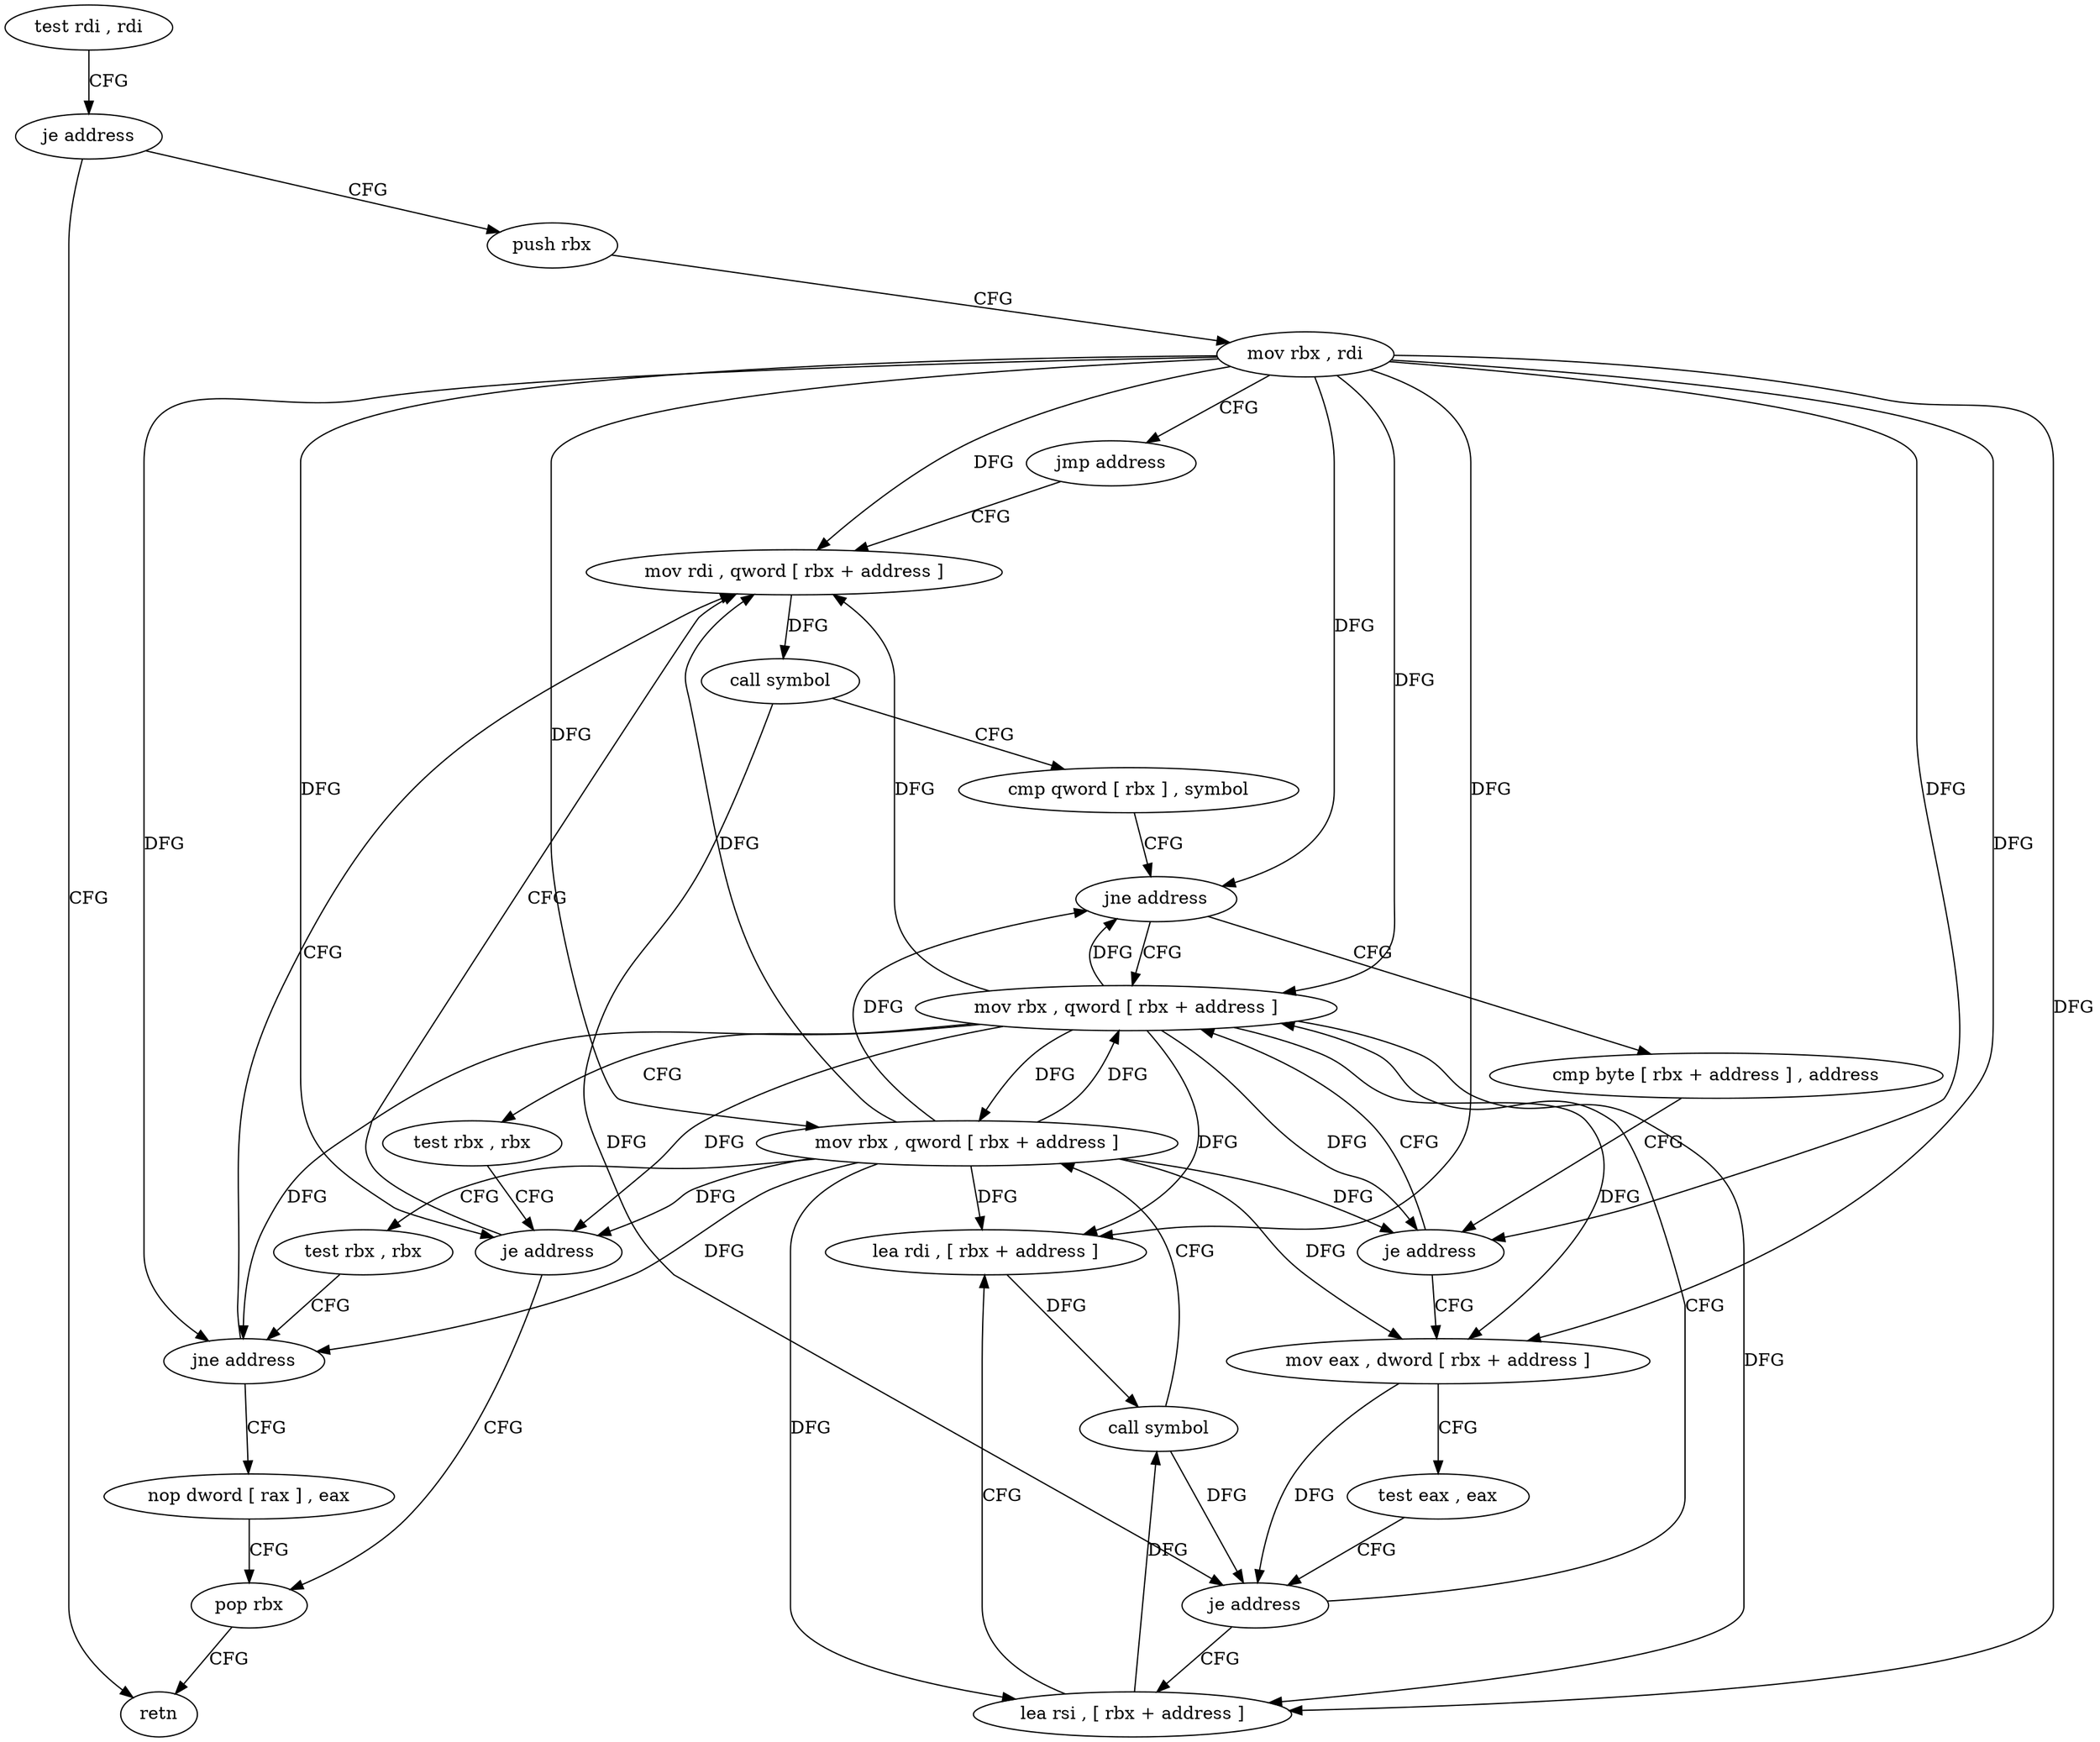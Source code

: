 digraph "func" {
"4230112" [label = "test rdi , rdi" ]
"4230115" [label = "je address" ]
"4230209" [label = "retn" ]
"4230117" [label = "push rbx" ]
"4230118" [label = "mov rbx , rdi" ]
"4230121" [label = "jmp address" ]
"4230140" [label = "mov rdi , qword [ rbx + address ]" ]
"4230147" [label = "call symbol" ]
"4230152" [label = "cmp qword [ rbx ] , symbol" ]
"4230159" [label = "jne address" ]
"4230128" [label = "mov rbx , qword [ rbx + address ]" ]
"4230161" [label = "cmp byte [ rbx + address ] , address" ]
"4230135" [label = "test rbx , rbx" ]
"4230138" [label = "je address" ]
"4230208" [label = "pop rbx" ]
"4230165" [label = "je address" ]
"4230167" [label = "mov eax , dword [ rbx + address ]" ]
"4230173" [label = "test eax , eax" ]
"4230175" [label = "je address" ]
"4230177" [label = "lea rsi , [ rbx + address ]" ]
"4230184" [label = "lea rdi , [ rbx + address ]" ]
"4230188" [label = "call symbol" ]
"4230193" [label = "mov rbx , qword [ rbx + address ]" ]
"4230200" [label = "test rbx , rbx" ]
"4230203" [label = "jne address" ]
"4230205" [label = "nop dword [ rax ] , eax" ]
"4230112" -> "4230115" [ label = "CFG" ]
"4230115" -> "4230209" [ label = "CFG" ]
"4230115" -> "4230117" [ label = "CFG" ]
"4230117" -> "4230118" [ label = "CFG" ]
"4230118" -> "4230121" [ label = "CFG" ]
"4230118" -> "4230140" [ label = "DFG" ]
"4230118" -> "4230159" [ label = "DFG" ]
"4230118" -> "4230128" [ label = "DFG" ]
"4230118" -> "4230138" [ label = "DFG" ]
"4230118" -> "4230165" [ label = "DFG" ]
"4230118" -> "4230167" [ label = "DFG" ]
"4230118" -> "4230177" [ label = "DFG" ]
"4230118" -> "4230184" [ label = "DFG" ]
"4230118" -> "4230193" [ label = "DFG" ]
"4230118" -> "4230203" [ label = "DFG" ]
"4230121" -> "4230140" [ label = "CFG" ]
"4230140" -> "4230147" [ label = "DFG" ]
"4230147" -> "4230152" [ label = "CFG" ]
"4230147" -> "4230175" [ label = "DFG" ]
"4230152" -> "4230159" [ label = "CFG" ]
"4230159" -> "4230128" [ label = "CFG" ]
"4230159" -> "4230161" [ label = "CFG" ]
"4230128" -> "4230135" [ label = "CFG" ]
"4230128" -> "4230140" [ label = "DFG" ]
"4230128" -> "4230159" [ label = "DFG" ]
"4230128" -> "4230138" [ label = "DFG" ]
"4230128" -> "4230165" [ label = "DFG" ]
"4230128" -> "4230167" [ label = "DFG" ]
"4230128" -> "4230177" [ label = "DFG" ]
"4230128" -> "4230184" [ label = "DFG" ]
"4230128" -> "4230193" [ label = "DFG" ]
"4230128" -> "4230203" [ label = "DFG" ]
"4230161" -> "4230165" [ label = "CFG" ]
"4230135" -> "4230138" [ label = "CFG" ]
"4230138" -> "4230208" [ label = "CFG" ]
"4230138" -> "4230140" [ label = "CFG" ]
"4230208" -> "4230209" [ label = "CFG" ]
"4230165" -> "4230128" [ label = "CFG" ]
"4230165" -> "4230167" [ label = "CFG" ]
"4230167" -> "4230173" [ label = "CFG" ]
"4230167" -> "4230175" [ label = "DFG" ]
"4230173" -> "4230175" [ label = "CFG" ]
"4230175" -> "4230128" [ label = "CFG" ]
"4230175" -> "4230177" [ label = "CFG" ]
"4230177" -> "4230184" [ label = "CFG" ]
"4230177" -> "4230188" [ label = "DFG" ]
"4230184" -> "4230188" [ label = "DFG" ]
"4230188" -> "4230193" [ label = "CFG" ]
"4230188" -> "4230175" [ label = "DFG" ]
"4230193" -> "4230200" [ label = "CFG" ]
"4230193" -> "4230140" [ label = "DFG" ]
"4230193" -> "4230159" [ label = "DFG" ]
"4230193" -> "4230128" [ label = "DFG" ]
"4230193" -> "4230138" [ label = "DFG" ]
"4230193" -> "4230165" [ label = "DFG" ]
"4230193" -> "4230167" [ label = "DFG" ]
"4230193" -> "4230177" [ label = "DFG" ]
"4230193" -> "4230184" [ label = "DFG" ]
"4230193" -> "4230203" [ label = "DFG" ]
"4230200" -> "4230203" [ label = "CFG" ]
"4230203" -> "4230140" [ label = "CFG" ]
"4230203" -> "4230205" [ label = "CFG" ]
"4230205" -> "4230208" [ label = "CFG" ]
}

